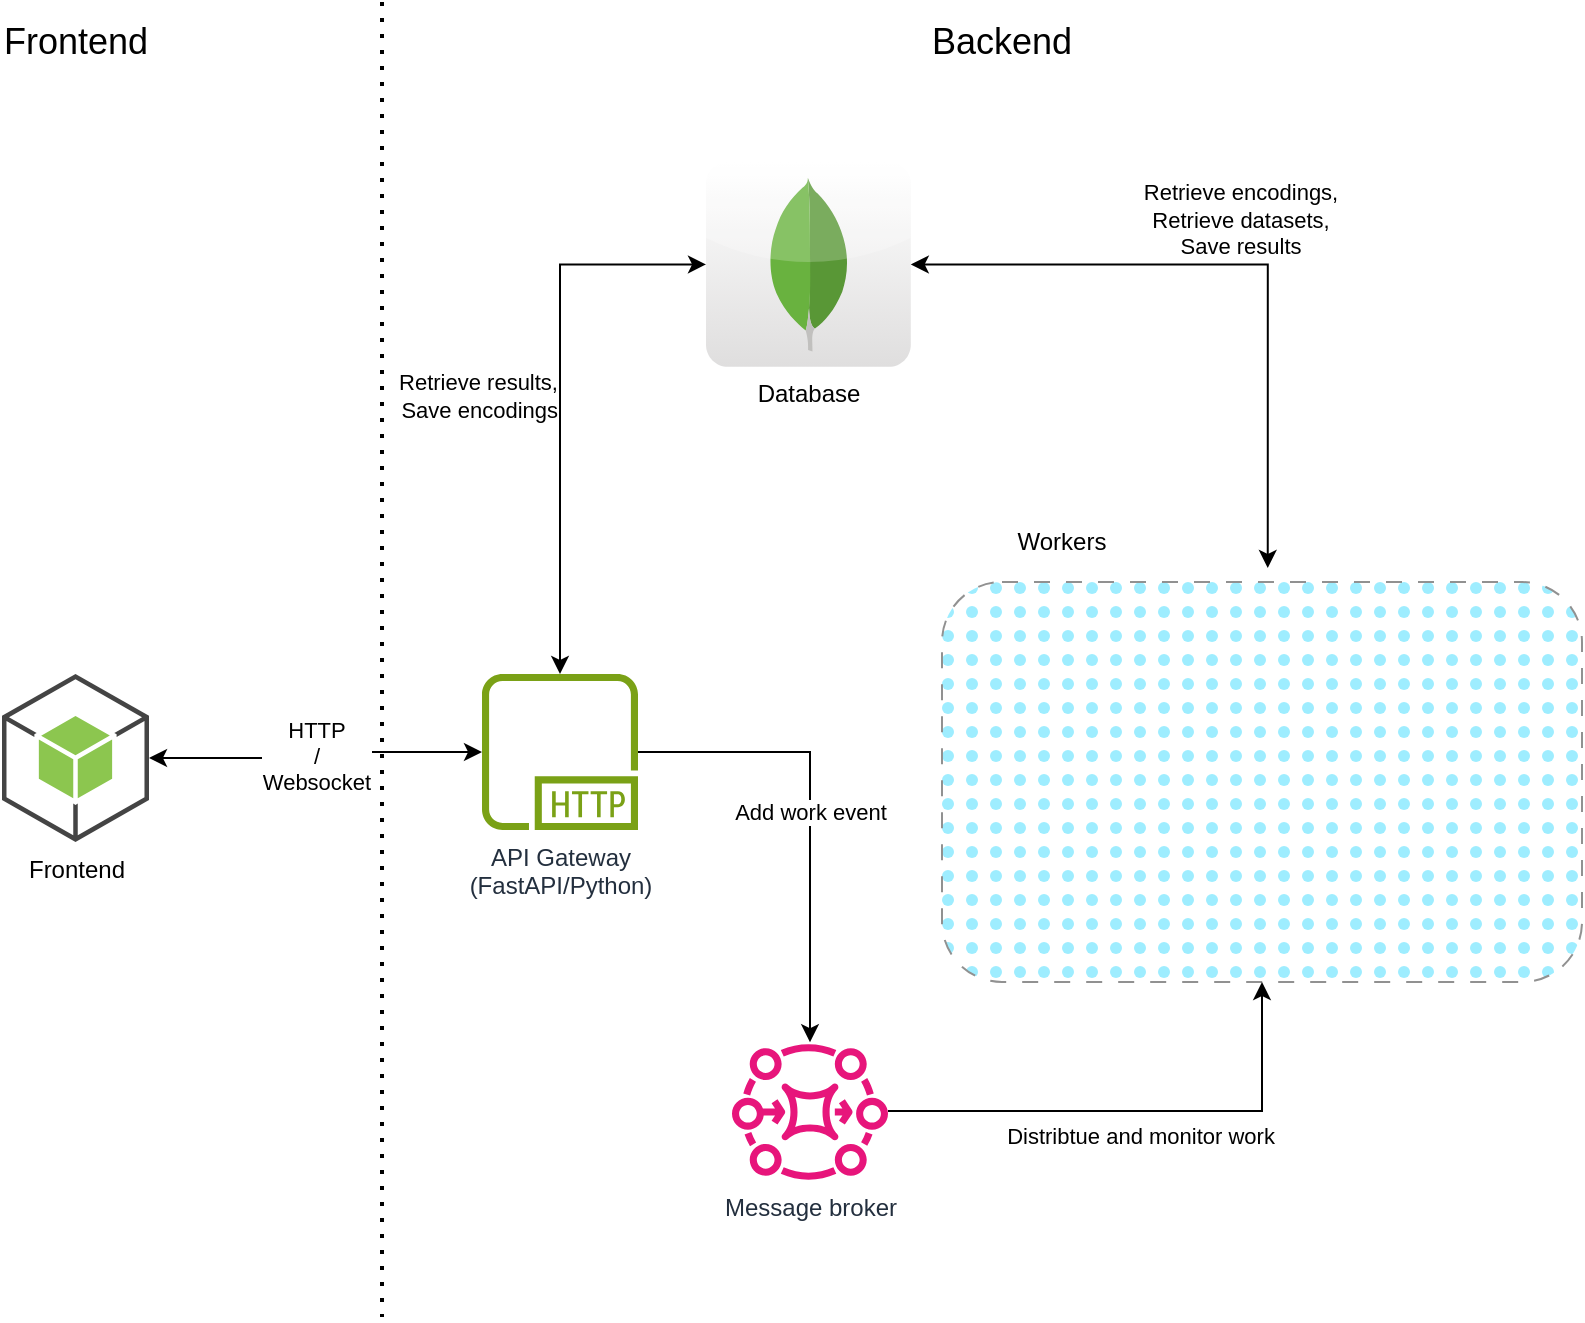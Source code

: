 <mxfile version="27.0.6">
  <diagram name="Seite-1" id="wiKz8gj4ajdBrXIoUQBA">
    <mxGraphModel dx="825" dy="1195" grid="1" gridSize="10" guides="1" tooltips="1" connect="1" arrows="1" fold="1" page="1" pageScale="1" pageWidth="827" pageHeight="1169" math="0" shadow="0">
      <root>
        <mxCell id="0" />
        <mxCell id="1" parent="0" />
        <mxCell id="EQ0vNfpAgPSffgeI2K1g-18" value="" style="rounded=1;whiteSpace=wrap;html=1;fillColor=#9EEDFF;dashed=1;dashPattern=8 8;strokeColor=#919191;gradientColor=none;fillStyle=dots;labelPosition=right;verticalLabelPosition=bottom;align=left;verticalAlign=top;" vertex="1" parent="1">
          <mxGeometry x="550" y="350" width="320" height="200" as="geometry" />
        </mxCell>
        <mxCell id="EQ0vNfpAgPSffgeI2K1g-30" value="&lt;div&gt;Retrieve results,&lt;/div&gt;&lt;div&gt;Save encodings&lt;/div&gt;" style="edgeStyle=orthogonalEdgeStyle;rounded=0;orthogonalLoop=1;jettySize=auto;html=1;startArrow=classic;startFill=1;labelPosition=left;verticalLabelPosition=middle;align=right;verticalAlign=middle;" edge="1" parent="1" source="EQ0vNfpAgPSffgeI2K1g-2" target="EQ0vNfpAgPSffgeI2K1g-13">
          <mxGeometry relative="1" as="geometry" />
        </mxCell>
        <mxCell id="EQ0vNfpAgPSffgeI2K1g-2" value="&lt;div&gt;Database&lt;/div&gt;" style="dashed=0;outlineConnect=0;html=1;align=center;labelPosition=center;verticalLabelPosition=bottom;verticalAlign=top;shape=mxgraph.webicons.mongodb;gradientColor=#DFDEDE" vertex="1" parent="1">
          <mxGeometry x="432" y="140" width="102.4" height="102.4" as="geometry" />
        </mxCell>
        <mxCell id="EQ0vNfpAgPSffgeI2K1g-14" value="&lt;div&gt;HTTP&lt;/div&gt;&lt;div&gt;/&lt;/div&gt;&lt;div&gt;Websocket&lt;/div&gt;" style="edgeStyle=orthogonalEdgeStyle;rounded=0;orthogonalLoop=1;jettySize=auto;html=1;startArrow=classic;startFill=1;" edge="1" parent="1" source="EQ0vNfpAgPSffgeI2K1g-3" target="EQ0vNfpAgPSffgeI2K1g-13">
          <mxGeometry x="-0.001" relative="1" as="geometry">
            <mxPoint as="offset" />
          </mxGeometry>
        </mxCell>
        <mxCell id="EQ0vNfpAgPSffgeI2K1g-3" value="Frontend" style="outlineConnect=0;dashed=0;verticalLabelPosition=bottom;verticalAlign=top;align=center;html=1;shape=mxgraph.aws3.android;fillColor=#8CC64F;gradientColor=none;" vertex="1" parent="1">
          <mxGeometry x="80" y="396" width="73.5" height="84" as="geometry" />
        </mxCell>
        <mxCell id="EQ0vNfpAgPSffgeI2K1g-4" value="" style="shape=image;html=1;verticalAlign=top;verticalLabelPosition=bottom;labelBackgroundColor=#ffffff;imageAspect=0;aspect=fixed;image=https://cdn1.iconfinder.com/data/icons/unicons-line-vol-3/24/docker-128.png;labelPosition=center;align=center;" vertex="1" parent="1">
          <mxGeometry x="605.5" y="385.5" width="60" height="60" as="geometry" />
        </mxCell>
        <mxCell id="EQ0vNfpAgPSffgeI2K1g-5" value="" style="shape=image;html=1;verticalAlign=top;verticalLabelPosition=bottom;labelBackgroundColor=#ffffff;imageAspect=0;aspect=fixed;image=https://cdn1.iconfinder.com/data/icons/unicons-line-vol-3/24/docker-128.png" vertex="1" parent="1">
          <mxGeometry x="685.5" y="385.5" width="129" height="129" as="geometry" />
        </mxCell>
        <mxCell id="EQ0vNfpAgPSffgeI2K1g-26" value="Distribtue and monitor work" style="edgeStyle=orthogonalEdgeStyle;rounded=0;orthogonalLoop=1;jettySize=auto;html=1;entryX=0.5;entryY=1;entryDx=0;entryDy=0;labelPosition=center;verticalLabelPosition=bottom;align=center;verticalAlign=top;" edge="1" parent="1" source="EQ0vNfpAgPSffgeI2K1g-6" target="EQ0vNfpAgPSffgeI2K1g-18">
          <mxGeometry relative="1" as="geometry" />
        </mxCell>
        <mxCell id="EQ0vNfpAgPSffgeI2K1g-6" value="Message broker" style="sketch=0;outlineConnect=0;fontColor=#232F3E;gradientColor=none;fillColor=#E7157B;strokeColor=none;dashed=0;verticalLabelPosition=bottom;verticalAlign=top;align=center;html=1;fontSize=12;fontStyle=0;aspect=fixed;pointerEvents=1;shape=mxgraph.aws4.mq_broker;" vertex="1" parent="1">
          <mxGeometry x="445" y="580" width="78" height="69" as="geometry" />
        </mxCell>
        <mxCell id="EQ0vNfpAgPSffgeI2K1g-12" value="" style="endArrow=none;dashed=1;html=1;dashPattern=1 3;strokeWidth=2;rounded=0;" edge="1" parent="1">
          <mxGeometry width="50" height="50" relative="1" as="geometry">
            <mxPoint x="270" y="60" as="sourcePoint" />
            <mxPoint x="270" y="717.5" as="targetPoint" />
          </mxGeometry>
        </mxCell>
        <mxCell id="EQ0vNfpAgPSffgeI2K1g-15" value="Add work event" style="edgeStyle=orthogonalEdgeStyle;rounded=0;orthogonalLoop=1;jettySize=auto;html=1;" edge="1" parent="1" source="EQ0vNfpAgPSffgeI2K1g-13" target="EQ0vNfpAgPSffgeI2K1g-6">
          <mxGeometry relative="1" as="geometry" />
        </mxCell>
        <mxCell id="EQ0vNfpAgPSffgeI2K1g-13" value="&lt;div&gt;API Gateway&lt;/div&gt;&lt;div&gt;(FastAPI/Python)&lt;/div&gt;" style="sketch=0;outlineConnect=0;fontColor=#232F3E;gradientColor=none;fillColor=#7AA116;strokeColor=none;dashed=0;verticalLabelPosition=bottom;verticalAlign=top;align=center;html=1;fontSize=12;fontStyle=0;aspect=fixed;pointerEvents=1;shape=mxgraph.aws4.http_protocol;" vertex="1" parent="1">
          <mxGeometry x="320" y="396" width="78" height="78" as="geometry" />
        </mxCell>
        <mxCell id="EQ0vNfpAgPSffgeI2K1g-25" value="" style="shape=image;html=1;verticalAlign=top;verticalLabelPosition=bottom;labelBackgroundColor=#ffffff;imageAspect=0;aspect=fixed;image=https://cdn1.iconfinder.com/data/icons/unicons-line-vol-3/24/docker-128.png;labelPosition=center;align=center;" vertex="1" parent="1">
          <mxGeometry x="605.5" y="454.5" width="60" height="60" as="geometry" />
        </mxCell>
        <mxCell id="EQ0vNfpAgPSffgeI2K1g-28" value="&lt;div&gt;Retrieve encodings,&lt;/div&gt;&lt;div&gt;Retrieve datasets,&lt;/div&gt;&lt;div&gt;Save results&lt;/div&gt;" style="edgeStyle=orthogonalEdgeStyle;rounded=0;orthogonalLoop=1;jettySize=auto;html=1;entryX=0.509;entryY=-0.035;entryDx=0;entryDy=0;entryPerimeter=0;startArrow=classic;startFill=1;labelPosition=center;verticalLabelPosition=top;align=center;verticalAlign=bottom;" edge="1" parent="1" source="EQ0vNfpAgPSffgeI2K1g-2" target="EQ0vNfpAgPSffgeI2K1g-18">
          <mxGeometry x="-0.003" relative="1" as="geometry">
            <mxPoint as="offset" />
          </mxGeometry>
        </mxCell>
        <mxCell id="EQ0vNfpAgPSffgeI2K1g-31" value="&lt;font style=&quot;font-size: 18px;&quot;&gt;Backend&lt;/font&gt;" style="text;html=1;align=center;verticalAlign=middle;whiteSpace=wrap;rounded=0;" vertex="1" parent="1">
          <mxGeometry x="550" y="70" width="60" height="20" as="geometry" />
        </mxCell>
        <mxCell id="EQ0vNfpAgPSffgeI2K1g-32" value="&lt;font style=&quot;font-size: 18px;&quot;&gt;Frontend&lt;/font&gt;" style="text;html=1;align=center;verticalAlign=middle;whiteSpace=wrap;rounded=0;" vertex="1" parent="1">
          <mxGeometry x="86.75" y="70" width="60" height="20" as="geometry" />
        </mxCell>
        <mxCell id="EQ0vNfpAgPSffgeI2K1g-33" value="&lt;font&gt;Workers&lt;/font&gt;" style="text;html=1;align=center;verticalAlign=middle;whiteSpace=wrap;rounded=0;" vertex="1" parent="1">
          <mxGeometry x="580" y="320" width="60" height="20" as="geometry" />
        </mxCell>
      </root>
    </mxGraphModel>
  </diagram>
</mxfile>
